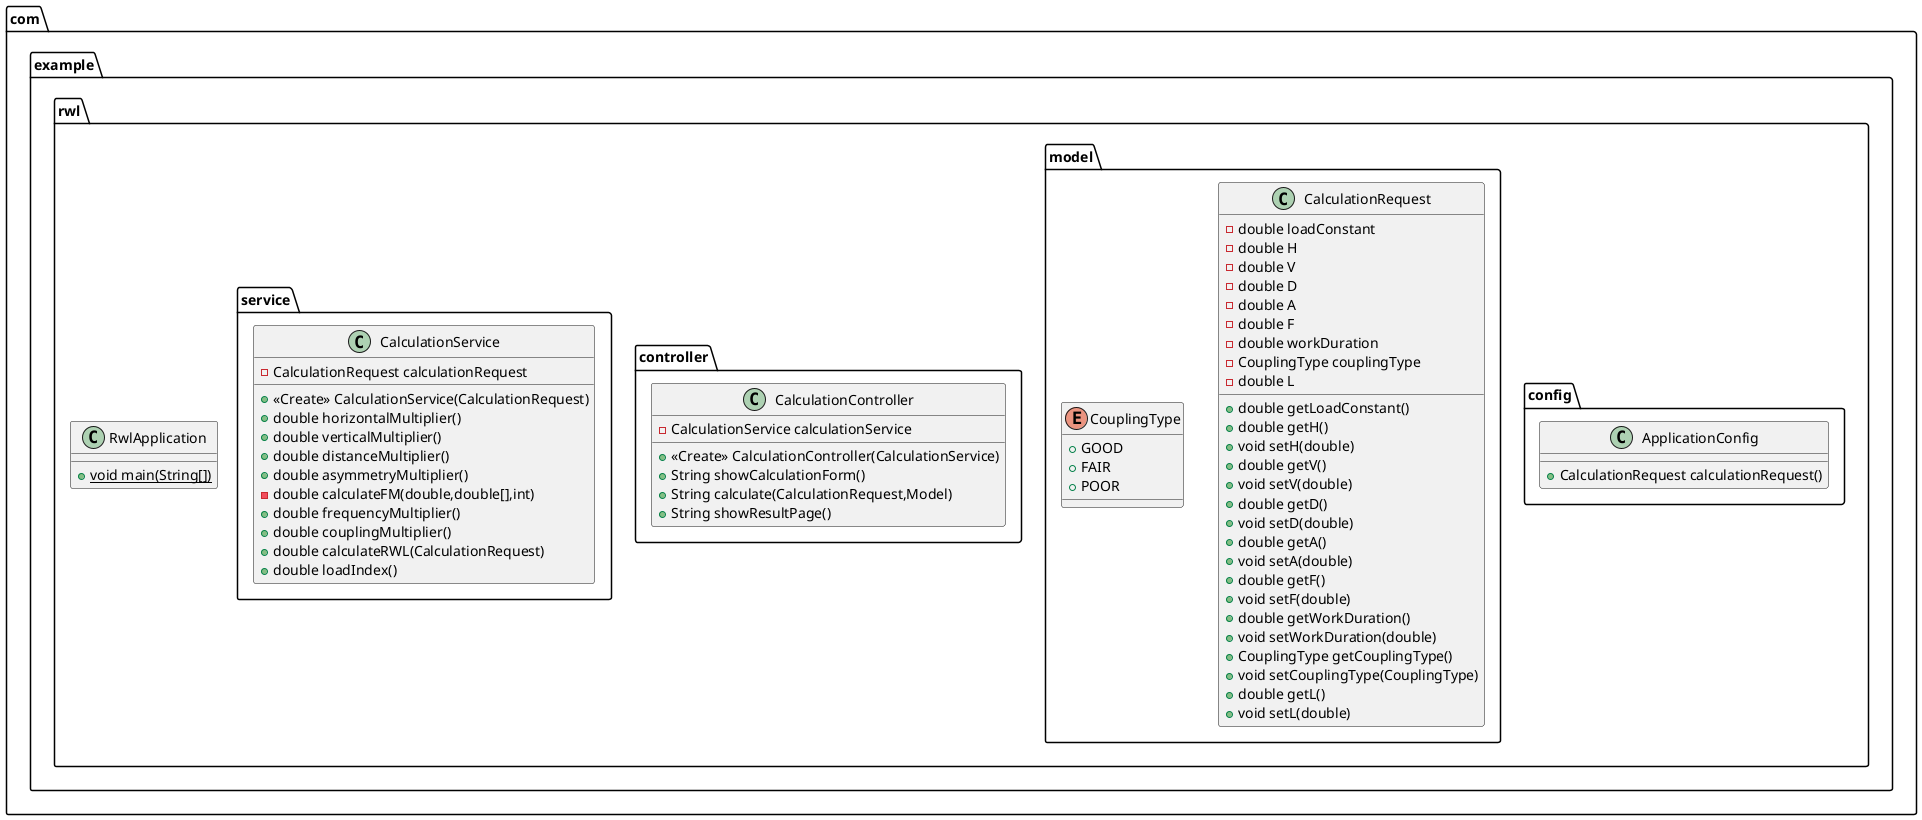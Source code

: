 @startuml
class com.example.rwl.RwlApplication {
+ {static} void main(String[])
}

class com.example.rwl.config.ApplicationConfig {
+ CalculationRequest calculationRequest()
}

class com.example.rwl.model.CalculationRequest {
- double loadConstant
- double H
- double V
- double D
- double A
- double F
- double workDuration
- CouplingType couplingType
- double L
+ double getLoadConstant()
+ double getH()
+ void setH(double)
+ double getV()
+ void setV(double)
+ double getD()
+ void setD(double)
+ double getA()
+ void setA(double)
+ double getF()
+ void setF(double)
+ double getWorkDuration()
+ void setWorkDuration(double)
+ CouplingType getCouplingType()
+ void setCouplingType(CouplingType)
+ double getL()
+ void setL(double)
}


class com.example.rwl.controller.CalculationController {
- CalculationService calculationService
+ <<Create>> CalculationController(CalculationService)
+ String showCalculationForm()
+ String calculate(CalculationRequest,Model)
+ String showResultPage()
}


class com.example.rwl.service.CalculationService {
- CalculationRequest calculationRequest
+ <<Create>> CalculationService(CalculationRequest)
+ double horizontalMultiplier()
+ double verticalMultiplier()
+ double distanceMultiplier()
+ double asymmetryMultiplier()
- double calculateFM(double,double[],int)
+ double frequencyMultiplier()
+ double couplingMultiplier()
+ double calculateRWL(CalculationRequest)
+ double loadIndex()
}


enum com.example.rwl.model.CouplingType {
+  GOOD
+  FAIR
+  POOR
}

@enduml
